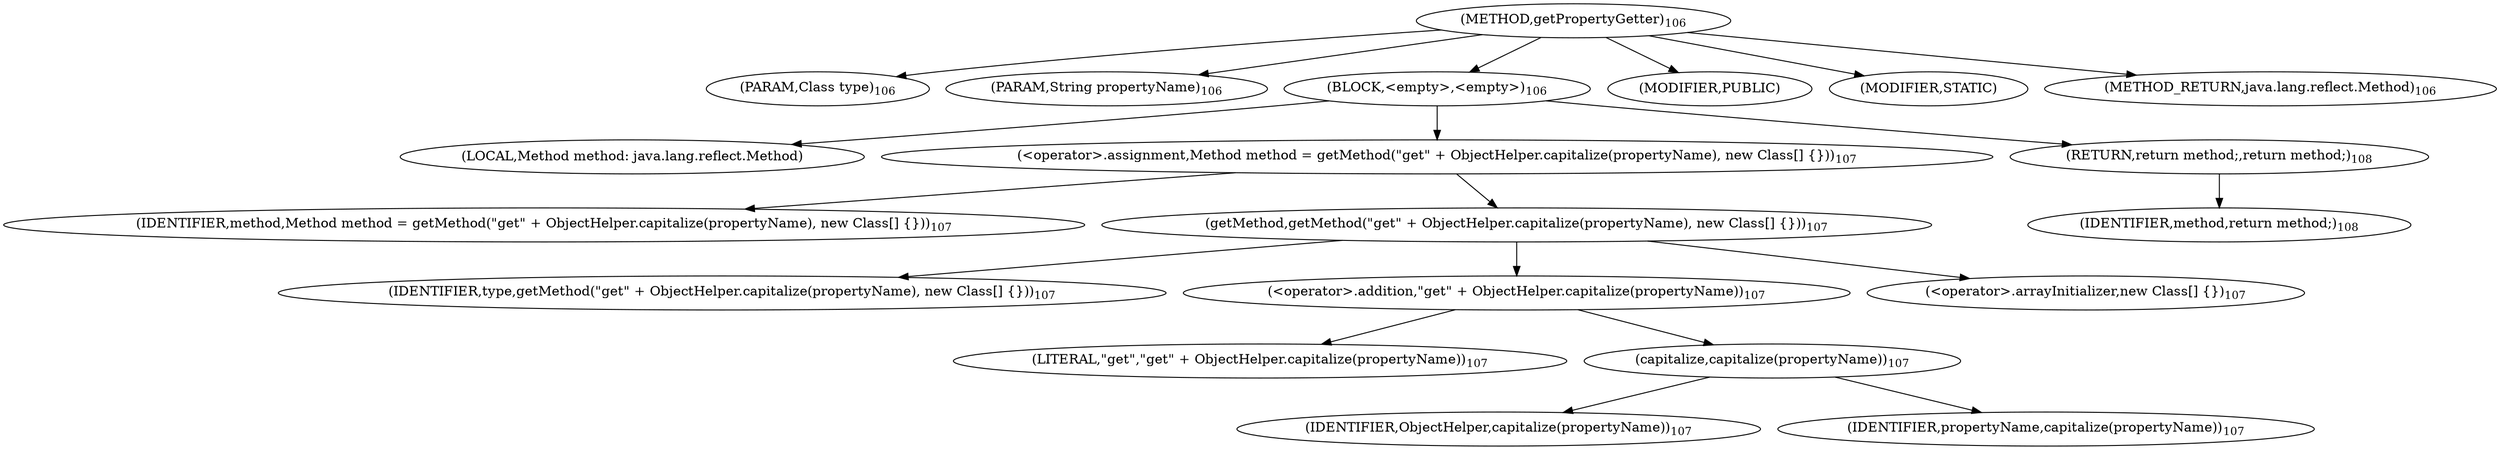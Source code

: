 digraph "getPropertyGetter" {  
"253" [label = <(METHOD,getPropertyGetter)<SUB>106</SUB>> ]
"254" [label = <(PARAM,Class type)<SUB>106</SUB>> ]
"255" [label = <(PARAM,String propertyName)<SUB>106</SUB>> ]
"256" [label = <(BLOCK,&lt;empty&gt;,&lt;empty&gt;)<SUB>106</SUB>> ]
"257" [label = <(LOCAL,Method method: java.lang.reflect.Method)> ]
"258" [label = <(&lt;operator&gt;.assignment,Method method = getMethod(&quot;get&quot; + ObjectHelper.capitalize(propertyName), new Class[] {}))<SUB>107</SUB>> ]
"259" [label = <(IDENTIFIER,method,Method method = getMethod(&quot;get&quot; + ObjectHelper.capitalize(propertyName), new Class[] {}))<SUB>107</SUB>> ]
"260" [label = <(getMethod,getMethod(&quot;get&quot; + ObjectHelper.capitalize(propertyName), new Class[] {}))<SUB>107</SUB>> ]
"261" [label = <(IDENTIFIER,type,getMethod(&quot;get&quot; + ObjectHelper.capitalize(propertyName), new Class[] {}))<SUB>107</SUB>> ]
"262" [label = <(&lt;operator&gt;.addition,&quot;get&quot; + ObjectHelper.capitalize(propertyName))<SUB>107</SUB>> ]
"263" [label = <(LITERAL,&quot;get&quot;,&quot;get&quot; + ObjectHelper.capitalize(propertyName))<SUB>107</SUB>> ]
"264" [label = <(capitalize,capitalize(propertyName))<SUB>107</SUB>> ]
"265" [label = <(IDENTIFIER,ObjectHelper,capitalize(propertyName))<SUB>107</SUB>> ]
"266" [label = <(IDENTIFIER,propertyName,capitalize(propertyName))<SUB>107</SUB>> ]
"267" [label = <(&lt;operator&gt;.arrayInitializer,new Class[] {})<SUB>107</SUB>> ]
"268" [label = <(RETURN,return method;,return method;)<SUB>108</SUB>> ]
"269" [label = <(IDENTIFIER,method,return method;)<SUB>108</SUB>> ]
"270" [label = <(MODIFIER,PUBLIC)> ]
"271" [label = <(MODIFIER,STATIC)> ]
"272" [label = <(METHOD_RETURN,java.lang.reflect.Method)<SUB>106</SUB>> ]
  "253" -> "254" 
  "253" -> "255" 
  "253" -> "256" 
  "253" -> "270" 
  "253" -> "271" 
  "253" -> "272" 
  "256" -> "257" 
  "256" -> "258" 
  "256" -> "268" 
  "258" -> "259" 
  "258" -> "260" 
  "260" -> "261" 
  "260" -> "262" 
  "260" -> "267" 
  "262" -> "263" 
  "262" -> "264" 
  "264" -> "265" 
  "264" -> "266" 
  "268" -> "269" 
}
